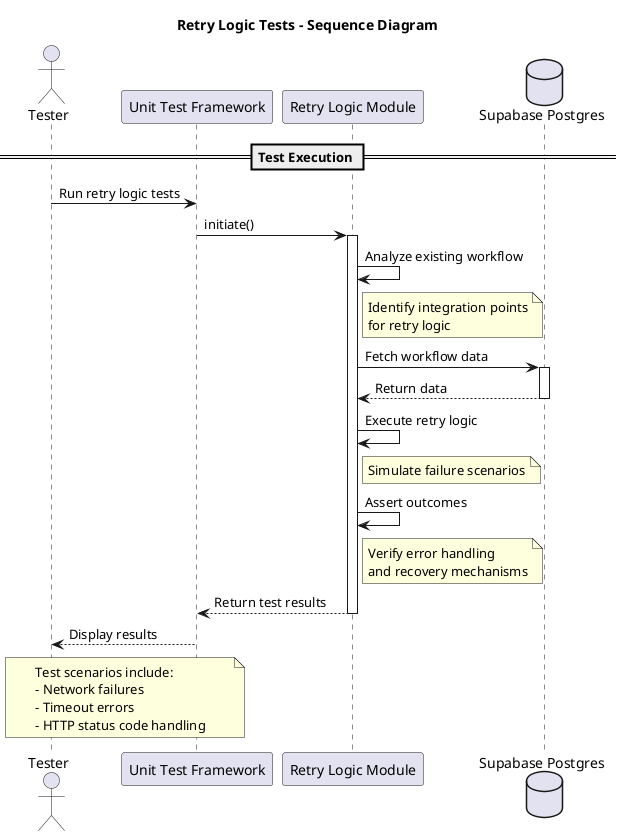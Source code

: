 @startuml
title Retry Logic Tests - Sequence Diagram

actor Tester
participant "Unit Test Framework" as UTF
participant "Retry Logic Module" as RLM
database "Supabase Postgres" as DB

== Test Execution ==
Tester -> UTF : Run retry logic tests
UTF -> RLM : initiate()
activate RLM

RLM -> RLM : Analyze existing workflow
note right of RLM: Identify integration points\nfor retry logic

RLM -> DB : Fetch workflow data
activate DB
DB --> RLM : Return data
deactivate DB

RLM -> RLM : Execute retry logic
note right of RLM: Simulate failure scenarios

RLM -> RLM : Assert outcomes
note right of RLM: Verify error handling\nand recovery mechanisms

RLM --> UTF : Return test results
deactivate RLM

UTF --> Tester : Display results
note over Tester, UTF: Test scenarios include:\n- Network failures\n- Timeout errors\n- HTTP status code handling

@enduml